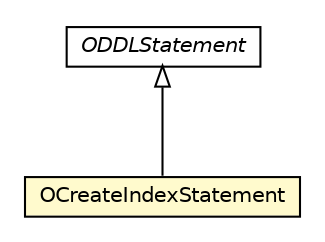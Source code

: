 #!/usr/local/bin/dot
#
# Class diagram 
# Generated by UMLGraph version R5_6-24-gf6e263 (http://www.umlgraph.org/)
#

digraph G {
	edge [fontname="Helvetica",fontsize=10,labelfontname="Helvetica",labelfontsize=10];
	node [fontname="Helvetica",fontsize=10,shape=plaintext];
	nodesep=0.25;
	ranksep=0.5;
	// com.orientechnologies.orient.core.sql.parser.ODDLStatement
	c2567706 [label=<<table title="com.orientechnologies.orient.core.sql.parser.ODDLStatement" border="0" cellborder="1" cellspacing="0" cellpadding="2" port="p" href="./ODDLStatement.html">
		<tr><td><table border="0" cellspacing="0" cellpadding="1">
<tr><td align="center" balign="center"><font face="Helvetica-Oblique"> ODDLStatement </font></td></tr>
		</table></td></tr>
		</table>>, URL="./ODDLStatement.html", fontname="Helvetica", fontcolor="black", fontsize=10.0];
	// com.orientechnologies.orient.core.sql.parser.OCreateIndexStatement
	c2567844 [label=<<table title="com.orientechnologies.orient.core.sql.parser.OCreateIndexStatement" border="0" cellborder="1" cellspacing="0" cellpadding="2" port="p" bgcolor="lemonChiffon" href="./OCreateIndexStatement.html">
		<tr><td><table border="0" cellspacing="0" cellpadding="1">
<tr><td align="center" balign="center"> OCreateIndexStatement </td></tr>
		</table></td></tr>
		</table>>, URL="./OCreateIndexStatement.html", fontname="Helvetica", fontcolor="black", fontsize=10.0];
	//com.orientechnologies.orient.core.sql.parser.OCreateIndexStatement extends com.orientechnologies.orient.core.sql.parser.ODDLStatement
	c2567706:p -> c2567844:p [dir=back,arrowtail=empty];
}

